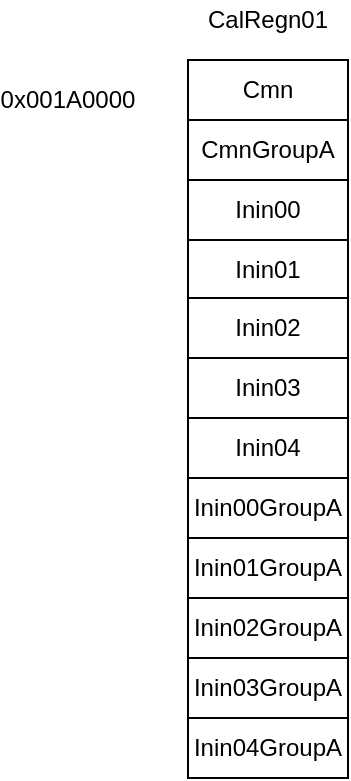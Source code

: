 <mxfile version="14.1.1" type="github">
  <diagram id="RuMLqHy3RxYvsem4Vksn" name="Page-1">
    <mxGraphModel dx="903" dy="477" grid="1" gridSize="10" guides="1" tooltips="1" connect="1" arrows="1" fold="1" page="1" pageScale="1" pageWidth="850" pageHeight="1100" math="0" shadow="0">
      <root>
        <mxCell id="0" />
        <mxCell id="1" parent="0" />
        <mxCell id="PHvKi-Emu8E6jwM2ZB0a-19" value="Cmn" style="rounded=0;whiteSpace=wrap;html=1;imageWidth=29;imageHeight=30;" vertex="1" parent="1">
          <mxGeometry x="220" y="60" width="80" height="30" as="geometry" />
        </mxCell>
        <mxCell id="PHvKi-Emu8E6jwM2ZB0a-20" value="CmnGroupA" style="rounded=0;whiteSpace=wrap;html=1;imageWidth=29;imageHeight=30;" vertex="1" parent="1">
          <mxGeometry x="220" y="90" width="80" height="30" as="geometry" />
        </mxCell>
        <mxCell id="PHvKi-Emu8E6jwM2ZB0a-26" value="Inin00" style="rounded=0;whiteSpace=wrap;html=1;imageWidth=29;imageHeight=30;" vertex="1" parent="1">
          <mxGeometry x="220" y="120" width="80" height="30" as="geometry" />
        </mxCell>
        <mxCell id="PHvKi-Emu8E6jwM2ZB0a-27" value="Inin01" style="rounded=0;whiteSpace=wrap;html=1;imageWidth=29;imageHeight=30;" vertex="1" parent="1">
          <mxGeometry x="220" y="150" width="80" height="30" as="geometry" />
        </mxCell>
        <mxCell id="PHvKi-Emu8E6jwM2ZB0a-28" value="Inin02" style="rounded=0;whiteSpace=wrap;html=1;imageWidth=29;imageHeight=30;" vertex="1" parent="1">
          <mxGeometry x="220" y="179" width="80" height="30" as="geometry" />
        </mxCell>
        <mxCell id="PHvKi-Emu8E6jwM2ZB0a-29" value="Inin03" style="rounded=0;whiteSpace=wrap;html=1;imageWidth=29;imageHeight=30;" vertex="1" parent="1">
          <mxGeometry x="220" y="209" width="80" height="30" as="geometry" />
        </mxCell>
        <mxCell id="PHvKi-Emu8E6jwM2ZB0a-30" value="Inin04" style="rounded=0;whiteSpace=wrap;html=1;imageWidth=29;imageHeight=30;" vertex="1" parent="1">
          <mxGeometry x="220" y="239" width="80" height="30" as="geometry" />
        </mxCell>
        <mxCell id="PHvKi-Emu8E6jwM2ZB0a-31" value="Inin00GroupA" style="rounded=0;whiteSpace=wrap;html=1;imageWidth=29;imageHeight=30;" vertex="1" parent="1">
          <mxGeometry x="220" y="269" width="80" height="30" as="geometry" />
        </mxCell>
        <mxCell id="PHvKi-Emu8E6jwM2ZB0a-33" value="Inin01GroupA" style="rounded=0;whiteSpace=wrap;html=1;imageWidth=29;imageHeight=30;" vertex="1" parent="1">
          <mxGeometry x="220" y="299" width="80" height="30" as="geometry" />
        </mxCell>
        <mxCell id="PHvKi-Emu8E6jwM2ZB0a-34" value="Inin02GroupA" style="rounded=0;whiteSpace=wrap;html=1;imageWidth=29;imageHeight=30;" vertex="1" parent="1">
          <mxGeometry x="220" y="329" width="80" height="30" as="geometry" />
        </mxCell>
        <mxCell id="PHvKi-Emu8E6jwM2ZB0a-35" value="Inin03GroupA" style="rounded=0;whiteSpace=wrap;html=1;imageWidth=29;imageHeight=30;" vertex="1" parent="1">
          <mxGeometry x="220" y="359" width="80" height="30" as="geometry" />
        </mxCell>
        <mxCell id="PHvKi-Emu8E6jwM2ZB0a-36" value="Inin04GroupA" style="rounded=0;whiteSpace=wrap;html=1;imageWidth=29;imageHeight=30;arcSize=15;" vertex="1" parent="1">
          <mxGeometry x="220" y="389" width="80" height="30" as="geometry" />
        </mxCell>
        <mxCell id="PHvKi-Emu8E6jwM2ZB0a-38" value="0x001A0000" style="text;html=1;strokeColor=none;fillColor=none;align=center;verticalAlign=middle;whiteSpace=wrap;rounded=0;" vertex="1" parent="1">
          <mxGeometry x="140" y="70" width="40" height="20" as="geometry" />
        </mxCell>
        <mxCell id="PHvKi-Emu8E6jwM2ZB0a-39" value="CalRegn01" style="text;html=1;strokeColor=none;fillColor=none;align=center;verticalAlign=middle;whiteSpace=wrap;rounded=0;" vertex="1" parent="1">
          <mxGeometry x="230" y="30" width="60" height="20" as="geometry" />
        </mxCell>
      </root>
    </mxGraphModel>
  </diagram>
</mxfile>
